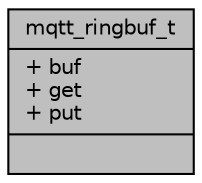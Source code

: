digraph "mqtt_ringbuf_t"
{
 // LATEX_PDF_SIZE
  edge [fontname="Helvetica",fontsize="10",labelfontname="Helvetica",labelfontsize="10"];
  node [fontname="Helvetica",fontsize="10",shape=record];
  Node1 [label="{mqtt_ringbuf_t\n|+ buf\l+ get\l+ put\l|}",height=0.2,width=0.4,color="black", fillcolor="grey75", style="filled", fontcolor="black",tooltip=" "];
}
